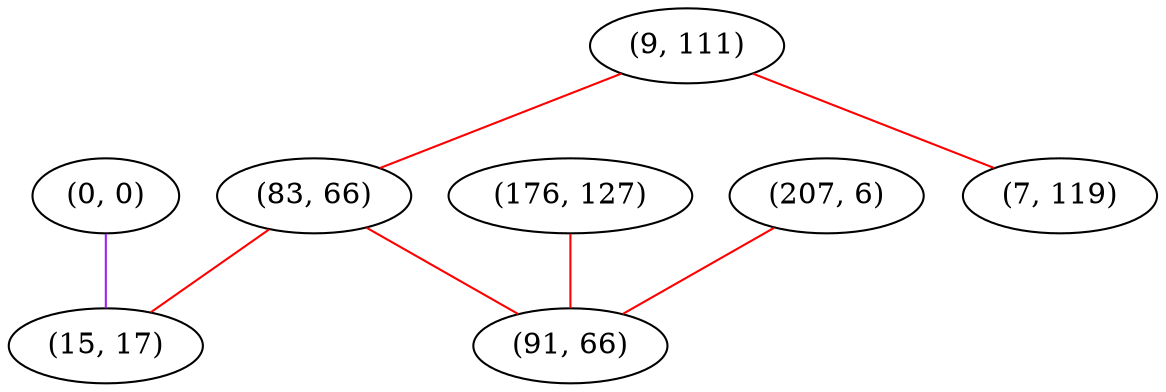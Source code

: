 graph "" {
"(0, 0)";
"(176, 127)";
"(9, 111)";
"(207, 6)";
"(83, 66)";
"(91, 66)";
"(7, 119)";
"(15, 17)";
"(0, 0)" -- "(15, 17)"  [color=purple, key=0, weight=4];
"(176, 127)" -- "(91, 66)"  [color=red, key=0, weight=1];
"(9, 111)" -- "(83, 66)"  [color=red, key=0, weight=1];
"(9, 111)" -- "(7, 119)"  [color=red, key=0, weight=1];
"(207, 6)" -- "(91, 66)"  [color=red, key=0, weight=1];
"(83, 66)" -- "(91, 66)"  [color=red, key=0, weight=1];
"(83, 66)" -- "(15, 17)"  [color=red, key=0, weight=1];
}
